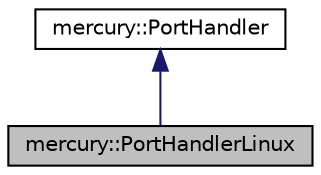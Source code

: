 digraph "mercury::PortHandlerLinux"
{
 // LATEX_PDF_SIZE
  edge [fontname="Helvetica",fontsize="10",labelfontname="Helvetica",labelfontsize="10"];
  node [fontname="Helvetica",fontsize="10",shape=record];
  Node1 [label="mercury::PortHandlerLinux",height=0.2,width=0.4,color="black", fillcolor="grey75", style="filled", fontcolor="black",tooltip="The class for control port in Linux."];
  Node2 -> Node1 [dir="back",color="midnightblue",fontsize="10",style="solid",fontname="Helvetica"];
  Node2 [label="mercury::PortHandler",height=0.2,width=0.4,color="black", fillcolor="white", style="filled",URL="$classmercury_1_1_port_handler.html",tooltip="The class for port control that inherits PortHandlerLinux, PortHandlerWindows, PortHandlerMac,..."];
}
